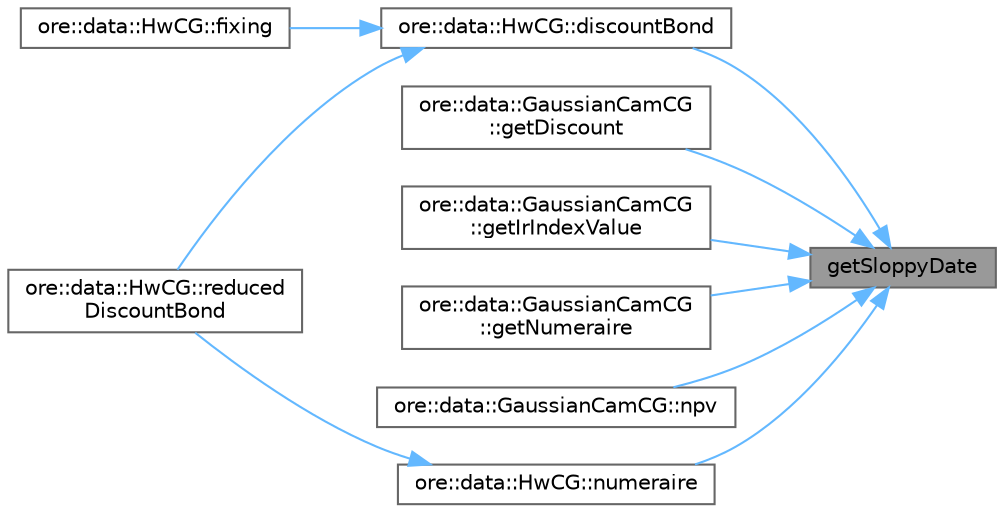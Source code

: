 digraph "getSloppyDate"
{
 // INTERACTIVE_SVG=YES
 // LATEX_PDF_SIZE
  bgcolor="transparent";
  edge [fontname=Helvetica,fontsize=10,labelfontname=Helvetica,labelfontsize=10];
  node [fontname=Helvetica,fontsize=10,shape=box,height=0.2,width=0.4];
  rankdir="RL";
  Node1 [label="getSloppyDate",height=0.2,width=0.4,color="gray40", fillcolor="grey60", style="filled", fontcolor="black",tooltip=" "];
  Node1 -> Node2 [dir="back",color="steelblue1",style="solid"];
  Node2 [label="ore::data::HwCG::discountBond",height=0.2,width=0.4,color="grey40", fillcolor="white", style="filled",URL="$classore_1_1data_1_1_hw_c_g.html#ae5567abc4c200e9185ac0ab3d3bfabb1",tooltip=" "];
  Node2 -> Node3 [dir="back",color="steelblue1",style="solid"];
  Node3 [label="ore::data::HwCG::fixing",height=0.2,width=0.4,color="grey40", fillcolor="white", style="filled",URL="$classore_1_1data_1_1_hw_c_g.html#ac943e54cb7c0fca092463a1543d8edd3",tooltip=" "];
  Node2 -> Node4 [dir="back",color="steelblue1",style="solid"];
  Node4 [label="ore::data::HwCG::reduced\lDiscountBond",height=0.2,width=0.4,color="grey40", fillcolor="white", style="filled",URL="$classore_1_1data_1_1_hw_c_g.html#aaf7e326a6f401939cc2c6abbe41c1c47",tooltip=" "];
  Node1 -> Node5 [dir="back",color="steelblue1",style="solid"];
  Node5 [label="ore::data::GaussianCamCG\l::getDiscount",height=0.2,width=0.4,color="grey40", fillcolor="white", style="filled",URL="$classore_1_1data_1_1_gaussian_cam_c_g.html#abf6f98b24020510a254ae590e6020d27",tooltip=" "];
  Node1 -> Node6 [dir="back",color="steelblue1",style="solid"];
  Node6 [label="ore::data::GaussianCamCG\l::getIrIndexValue",height=0.2,width=0.4,color="grey40", fillcolor="white", style="filled",URL="$classore_1_1data_1_1_gaussian_cam_c_g.html#a9ac494d33de086073701a0e5df956443",tooltip=" "];
  Node1 -> Node7 [dir="back",color="steelblue1",style="solid"];
  Node7 [label="ore::data::GaussianCamCG\l::getNumeraire",height=0.2,width=0.4,color="grey40", fillcolor="white", style="filled",URL="$classore_1_1data_1_1_gaussian_cam_c_g.html#a3bdcb351127a8ae4dbe49a7f11db4c28",tooltip=" "];
  Node1 -> Node8 [dir="back",color="steelblue1",style="solid"];
  Node8 [label="ore::data::GaussianCamCG::npv",height=0.2,width=0.4,color="grey40", fillcolor="white", style="filled",URL="$classore_1_1data_1_1_gaussian_cam_c_g.html#a1bd61c1de42024a10bc407e0cc8fa597",tooltip=" "];
  Node1 -> Node9 [dir="back",color="steelblue1",style="solid"];
  Node9 [label="ore::data::HwCG::numeraire",height=0.2,width=0.4,color="grey40", fillcolor="white", style="filled",URL="$classore_1_1data_1_1_hw_c_g.html#a1df82806bd3e7e8d7b40a29085e3627a",tooltip=" "];
  Node9 -> Node4 [dir="back",color="steelblue1",style="solid"];
}
